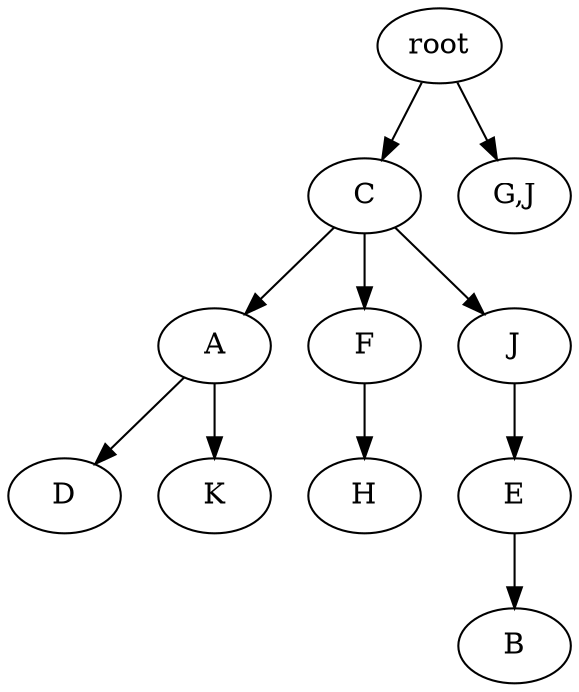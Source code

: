 strict digraph G {
	graph [name=G];
	0	 [label=root];
	2	 [label=C];
	0 -> 2;
	1	 [label="G,J"];
	0 -> 1;
	4	 [label=A];
	9	 [label=D];
	4 -> 9;
	8	 [label=K];
	4 -> 8;
	12	 [label=B];
	2 -> 4;
	3	 [label=F];
	2 -> 3;
	5	 [label=J];
	2 -> 5;
	10	 [label=E];
	10 -> 12;
	6	 [label=H];
	3 -> 6;
	5 -> 10;
}
